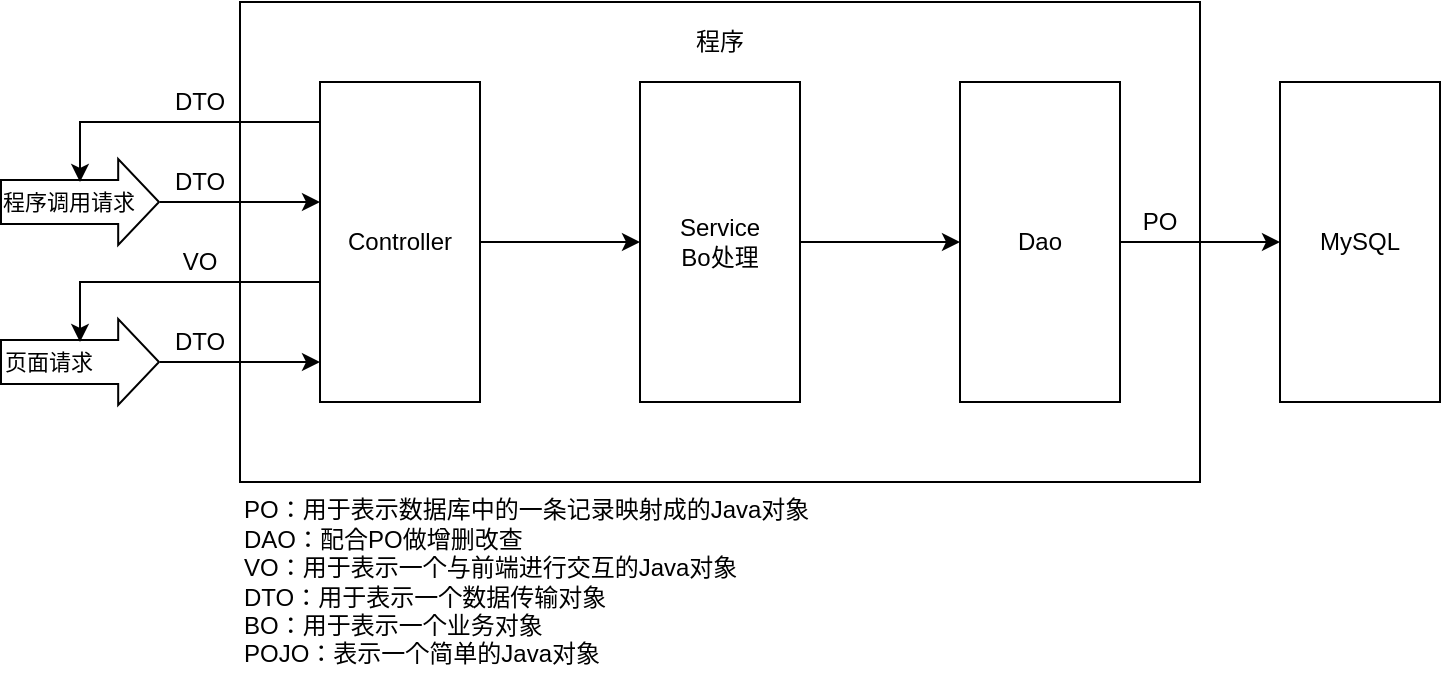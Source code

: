 <mxfile version="20.8.10" type="device"><diagram name="第 1 页" id="-dfbjuUmYJZIltoWQlVl"><mxGraphModel dx="478" dy="295" grid="1" gridSize="10" guides="1" tooltips="1" connect="1" arrows="1" fold="1" page="1" pageScale="1" pageWidth="827" pageHeight="1169" background="none" math="0" shadow="0"><root><mxCell id="0"/><mxCell id="1" parent="0"/><mxCell id="XSni8pzR-W-9_fOBCR8i-12" value="" style="rounded=0;whiteSpace=wrap;html=1;" parent="1" vertex="1"><mxGeometry x="160" y="240" width="480" height="240" as="geometry"/></mxCell><mxCell id="XSni8pzR-W-9_fOBCR8i-4" value="" style="shape=flexArrow;endArrow=classic;html=1;rounded=0;width=22;endSize=6.468;" parent="1" edge="1"><mxGeometry width="50" height="50" relative="1" as="geometry"><mxPoint x="40" y="340" as="sourcePoint"/><mxPoint x="120" y="340" as="targetPoint"/></mxGeometry></mxCell><mxCell id="XSni8pzR-W-9_fOBCR8i-6" value="程序调用请求" style="edgeLabel;html=1;align=center;verticalAlign=middle;resizable=0;points=[];" parent="XSni8pzR-W-9_fOBCR8i-4" vertex="1" connectable="0"><mxGeometry x="-0.194" y="-1" relative="1" as="geometry"><mxPoint x="2" y="-1" as="offset"/></mxGeometry></mxCell><mxCell id="XSni8pzR-W-9_fOBCR8i-5" value="" style="shape=flexArrow;endArrow=classic;html=1;rounded=0;width=22;endSize=6.468;" parent="1" edge="1"><mxGeometry width="50" height="50" relative="1" as="geometry"><mxPoint x="40" y="420" as="sourcePoint"/><mxPoint x="120" y="420" as="targetPoint"/></mxGeometry></mxCell><mxCell id="XSni8pzR-W-9_fOBCR8i-7" value="页面请求" style="edgeLabel;html=1;align=center;verticalAlign=middle;resizable=0;points=[];" parent="XSni8pzR-W-9_fOBCR8i-5" vertex="1" connectable="0"><mxGeometry x="-0.72" y="-6" relative="1" as="geometry"><mxPoint x="13" y="-6" as="offset"/></mxGeometry></mxCell><mxCell id="XSni8pzR-W-9_fOBCR8i-21" value="" style="edgeStyle=orthogonalEdgeStyle;rounded=0;orthogonalLoop=1;jettySize=auto;html=1;" parent="1" edge="1"><mxGeometry relative="1" as="geometry"><mxPoint x="200" y="380" as="sourcePoint"/><mxPoint x="80" y="410" as="targetPoint"/><Array as="points"><mxPoint x="80" y="380"/><mxPoint x="80" y="410"/></Array></mxGeometry></mxCell><mxCell id="XSni8pzR-W-9_fOBCR8i-25" value="" style="edgeStyle=orthogonalEdgeStyle;rounded=0;orthogonalLoop=1;jettySize=auto;html=1;exitX=0;exitY=0.25;exitDx=0;exitDy=0;" parent="1" source="XSni8pzR-W-9_fOBCR8i-8" edge="1"><mxGeometry relative="1" as="geometry"><mxPoint x="80" y="330" as="targetPoint"/><Array as="points"><mxPoint x="200" y="300"/><mxPoint x="80" y="300"/></Array></mxGeometry></mxCell><mxCell id="XSni8pzR-W-9_fOBCR8i-28" value="" style="edgeStyle=orthogonalEdgeStyle;rounded=0;orthogonalLoop=1;jettySize=auto;html=1;" parent="1" source="XSni8pzR-W-9_fOBCR8i-8" target="XSni8pzR-W-9_fOBCR8i-9" edge="1"><mxGeometry relative="1" as="geometry"/></mxCell><mxCell id="XSni8pzR-W-9_fOBCR8i-8" value="Controller" style="rounded=0;whiteSpace=wrap;html=1;" parent="1" vertex="1"><mxGeometry x="200" y="280" width="80" height="160" as="geometry"/></mxCell><mxCell id="XSni8pzR-W-9_fOBCR8i-29" value="" style="edgeStyle=orthogonalEdgeStyle;rounded=0;orthogonalLoop=1;jettySize=auto;html=1;" parent="1" source="XSni8pzR-W-9_fOBCR8i-9" target="XSni8pzR-W-9_fOBCR8i-10" edge="1"><mxGeometry relative="1" as="geometry"/></mxCell><mxCell id="XSni8pzR-W-9_fOBCR8i-9" value="Service&lt;br&gt;Bo处理" style="rounded=0;whiteSpace=wrap;html=1;" parent="1" vertex="1"><mxGeometry x="360" y="280" width="80" height="160" as="geometry"/></mxCell><mxCell id="XSni8pzR-W-9_fOBCR8i-31" value="" style="edgeStyle=orthogonalEdgeStyle;rounded=0;orthogonalLoop=1;jettySize=auto;html=1;" parent="1" source="XSni8pzR-W-9_fOBCR8i-10" target="XSni8pzR-W-9_fOBCR8i-30" edge="1"><mxGeometry relative="1" as="geometry"/></mxCell><mxCell id="XSni8pzR-W-9_fOBCR8i-10" value="Dao" style="rounded=0;whiteSpace=wrap;html=1;" parent="1" vertex="1"><mxGeometry x="520" y="280" width="80" height="160" as="geometry"/></mxCell><mxCell id="XSni8pzR-W-9_fOBCR8i-13" value="程序" style="text;html=1;strokeColor=none;fillColor=none;align=center;verticalAlign=middle;whiteSpace=wrap;rounded=0;" parent="1" vertex="1"><mxGeometry x="370" y="240" width="60" height="40" as="geometry"/></mxCell><mxCell id="XSni8pzR-W-9_fOBCR8i-17" value="" style="endArrow=classic;html=1;rounded=0;entryX=0;entryY=0.25;entryDx=0;entryDy=0;" parent="1" edge="1"><mxGeometry width="50" height="50" relative="1" as="geometry"><mxPoint x="120" y="340" as="sourcePoint"/><mxPoint x="200" y="340" as="targetPoint"/></mxGeometry></mxCell><mxCell id="XSni8pzR-W-9_fOBCR8i-18" value="" style="endArrow=classic;html=1;rounded=0;entryX=0;entryY=0.625;entryDx=0;entryDy=0;entryPerimeter=0;" parent="1" edge="1"><mxGeometry width="50" height="50" relative="1" as="geometry"><mxPoint x="120" y="420" as="sourcePoint"/><mxPoint x="200" y="420" as="targetPoint"/></mxGeometry></mxCell><mxCell id="XSni8pzR-W-9_fOBCR8i-19" value="DTO" style="text;html=1;strokeColor=none;fillColor=none;align=center;verticalAlign=middle;whiteSpace=wrap;rounded=0;" parent="1" vertex="1"><mxGeometry x="120" y="320" width="40" height="20" as="geometry"/></mxCell><mxCell id="XSni8pzR-W-9_fOBCR8i-20" value="DTO" style="text;html=1;strokeColor=none;fillColor=none;align=center;verticalAlign=middle;whiteSpace=wrap;rounded=0;" parent="1" vertex="1"><mxGeometry x="120" y="400" width="40" height="20" as="geometry"/></mxCell><mxCell id="XSni8pzR-W-9_fOBCR8i-24" value="VO" style="text;html=1;strokeColor=none;fillColor=none;align=center;verticalAlign=middle;whiteSpace=wrap;rounded=0;" parent="1" vertex="1"><mxGeometry x="120" y="360" width="40" height="20" as="geometry"/></mxCell><mxCell id="XSni8pzR-W-9_fOBCR8i-27" value="DTO" style="text;html=1;strokeColor=none;fillColor=none;align=center;verticalAlign=middle;whiteSpace=wrap;rounded=0;" parent="1" vertex="1"><mxGeometry x="120" y="280" width="40" height="20" as="geometry"/></mxCell><mxCell id="XSni8pzR-W-9_fOBCR8i-30" value="MySQL" style="rounded=0;whiteSpace=wrap;html=1;" parent="1" vertex="1"><mxGeometry x="680" y="280" width="80" height="160" as="geometry"/></mxCell><mxCell id="XSni8pzR-W-9_fOBCR8i-32" value="PO" style="text;html=1;strokeColor=none;fillColor=none;align=center;verticalAlign=middle;whiteSpace=wrap;rounded=0;" parent="1" vertex="1"><mxGeometry x="600" y="340" width="40" height="20" as="geometry"/></mxCell><mxCell id="XSni8pzR-W-9_fOBCR8i-33" value="PO：用于表示数据库中的一条记录映射成的Java对象&lt;br&gt;DAO：配合PO做增删改查&lt;br&gt;VO：用于表示一个与前端进行交互的Java对象&lt;br&gt;DTO：用于表示一个数据传输对象&lt;br&gt;BO：用于表示一个业务对象&lt;br&gt;POJO：表示一个简单的Java对象" style="text;html=1;align=left;verticalAlign=middle;resizable=0;points=[];autosize=1;strokeColor=none;fillColor=none;" parent="1" vertex="1"><mxGeometry x="160" y="480" width="310" height="100" as="geometry"/></mxCell></root></mxGraphModel></diagram></mxfile>
